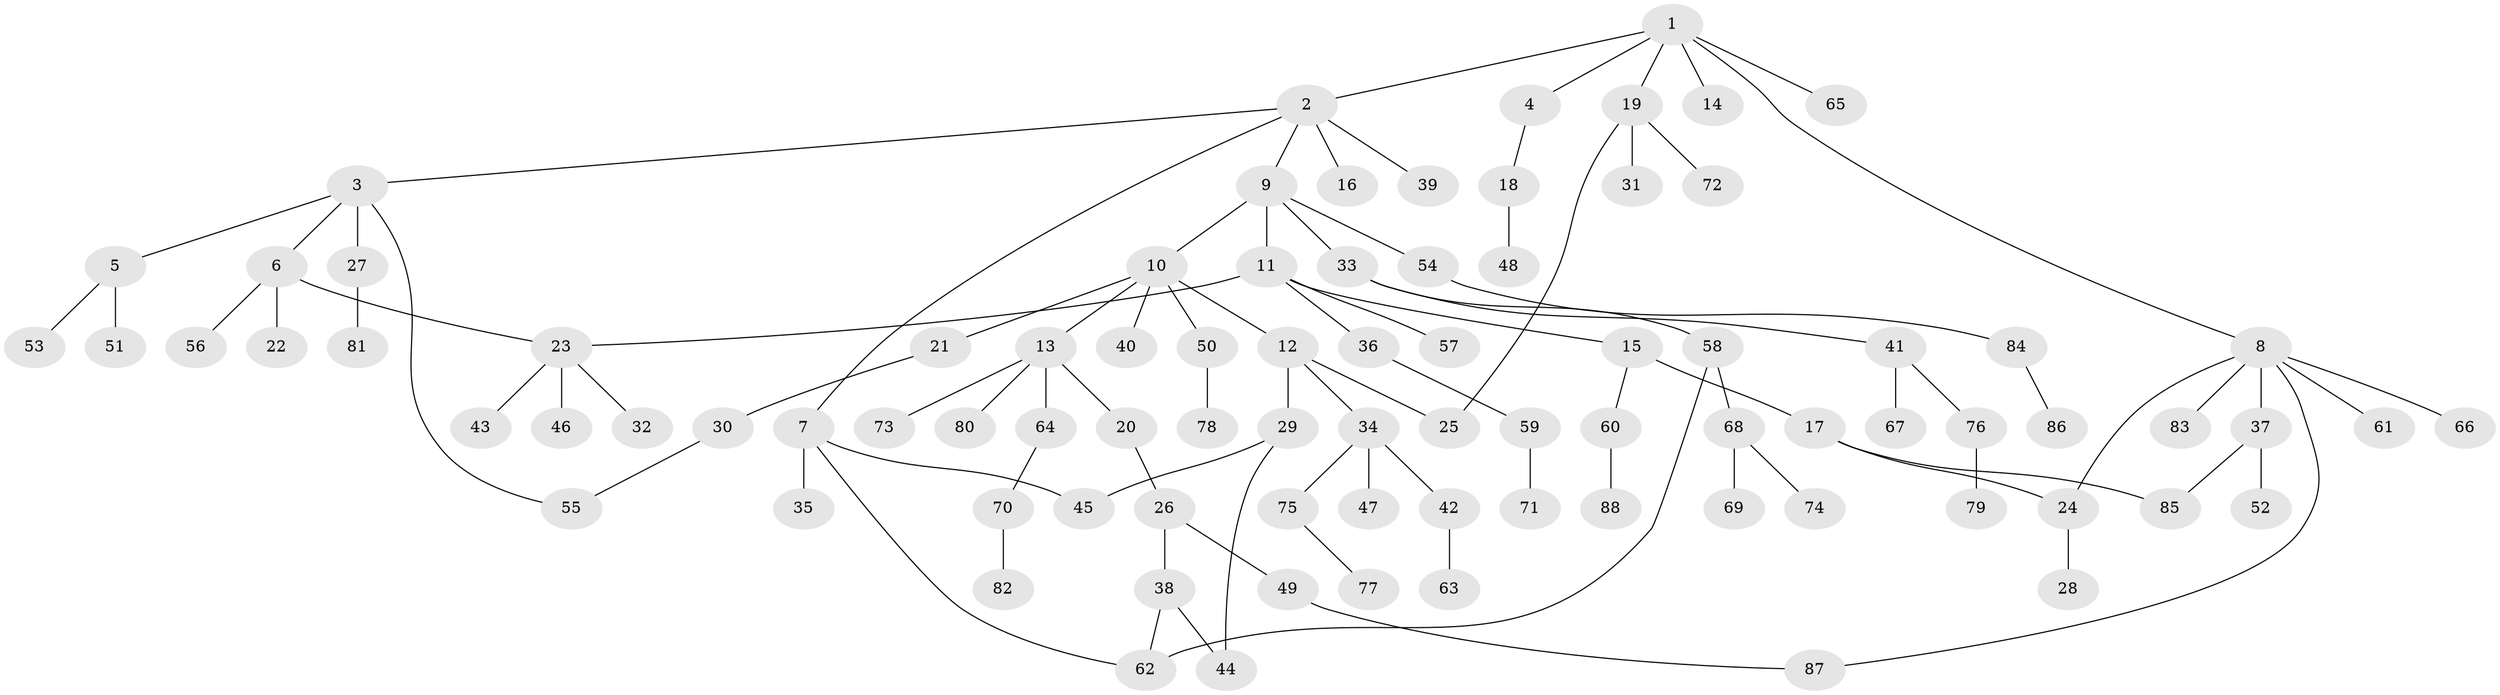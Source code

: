 // coarse degree distribution, {10: 0.016666666666666666, 5: 0.08333333333333333, 2: 0.23333333333333334, 7: 0.016666666666666666, 3: 0.08333333333333333, 6: 0.03333333333333333, 1: 0.48333333333333334, 4: 0.05}
// Generated by graph-tools (version 1.1) at 2025/51/02/27/25 19:51:37]
// undirected, 88 vertices, 97 edges
graph export_dot {
graph [start="1"]
  node [color=gray90,style=filled];
  1;
  2;
  3;
  4;
  5;
  6;
  7;
  8;
  9;
  10;
  11;
  12;
  13;
  14;
  15;
  16;
  17;
  18;
  19;
  20;
  21;
  22;
  23;
  24;
  25;
  26;
  27;
  28;
  29;
  30;
  31;
  32;
  33;
  34;
  35;
  36;
  37;
  38;
  39;
  40;
  41;
  42;
  43;
  44;
  45;
  46;
  47;
  48;
  49;
  50;
  51;
  52;
  53;
  54;
  55;
  56;
  57;
  58;
  59;
  60;
  61;
  62;
  63;
  64;
  65;
  66;
  67;
  68;
  69;
  70;
  71;
  72;
  73;
  74;
  75;
  76;
  77;
  78;
  79;
  80;
  81;
  82;
  83;
  84;
  85;
  86;
  87;
  88;
  1 -- 2;
  1 -- 4;
  1 -- 8;
  1 -- 14;
  1 -- 19;
  1 -- 65;
  2 -- 3;
  2 -- 7;
  2 -- 9;
  2 -- 16;
  2 -- 39;
  3 -- 5;
  3 -- 6;
  3 -- 27;
  3 -- 55;
  4 -- 18;
  5 -- 51;
  5 -- 53;
  6 -- 22;
  6 -- 56;
  6 -- 23;
  7 -- 35;
  7 -- 45;
  7 -- 62;
  8 -- 24;
  8 -- 37;
  8 -- 61;
  8 -- 66;
  8 -- 83;
  8 -- 87;
  9 -- 10;
  9 -- 11;
  9 -- 33;
  9 -- 54;
  10 -- 12;
  10 -- 13;
  10 -- 21;
  10 -- 40;
  10 -- 50;
  11 -- 15;
  11 -- 23;
  11 -- 36;
  11 -- 57;
  12 -- 25;
  12 -- 29;
  12 -- 34;
  13 -- 20;
  13 -- 64;
  13 -- 73;
  13 -- 80;
  15 -- 17;
  15 -- 60;
  17 -- 24;
  17 -- 85;
  18 -- 48;
  19 -- 31;
  19 -- 72;
  19 -- 25;
  20 -- 26;
  21 -- 30;
  23 -- 32;
  23 -- 43;
  23 -- 46;
  24 -- 28;
  26 -- 38;
  26 -- 49;
  27 -- 81;
  29 -- 45;
  29 -- 44;
  30 -- 55;
  33 -- 41;
  33 -- 58;
  34 -- 42;
  34 -- 47;
  34 -- 75;
  36 -- 59;
  37 -- 52;
  37 -- 85;
  38 -- 44;
  38 -- 62;
  41 -- 67;
  41 -- 76;
  42 -- 63;
  49 -- 87;
  50 -- 78;
  54 -- 84;
  58 -- 62;
  58 -- 68;
  59 -- 71;
  60 -- 88;
  64 -- 70;
  68 -- 69;
  68 -- 74;
  70 -- 82;
  75 -- 77;
  76 -- 79;
  84 -- 86;
}
